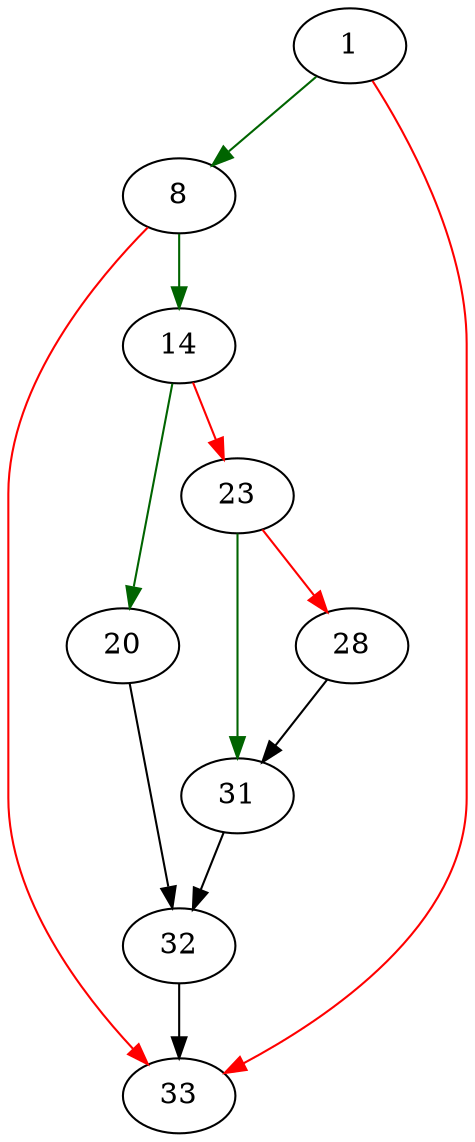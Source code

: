 strict digraph "pagerUnlockAndRollback" {
	// Node definitions.
	1 [entry=true];
	8;
	33;
	14;
	20;
	23;
	32;
	31;
	28;

	// Edge definitions.
	1 -> 8 [
		color=darkgreen
		cond=true
	];
	1 -> 33 [
		color=red
		cond=false
	];
	8 -> 33 [
		color=red
		cond=false
	];
	8 -> 14 [
		color=darkgreen
		cond=true
	];
	14 -> 20 [
		color=darkgreen
		cond=true
	];
	14 -> 23 [
		color=red
		cond=false
	];
	20 -> 32;
	23 -> 31 [
		color=darkgreen
		cond=true
	];
	23 -> 28 [
		color=red
		cond=false
	];
	32 -> 33;
	31 -> 32;
	28 -> 31;
}